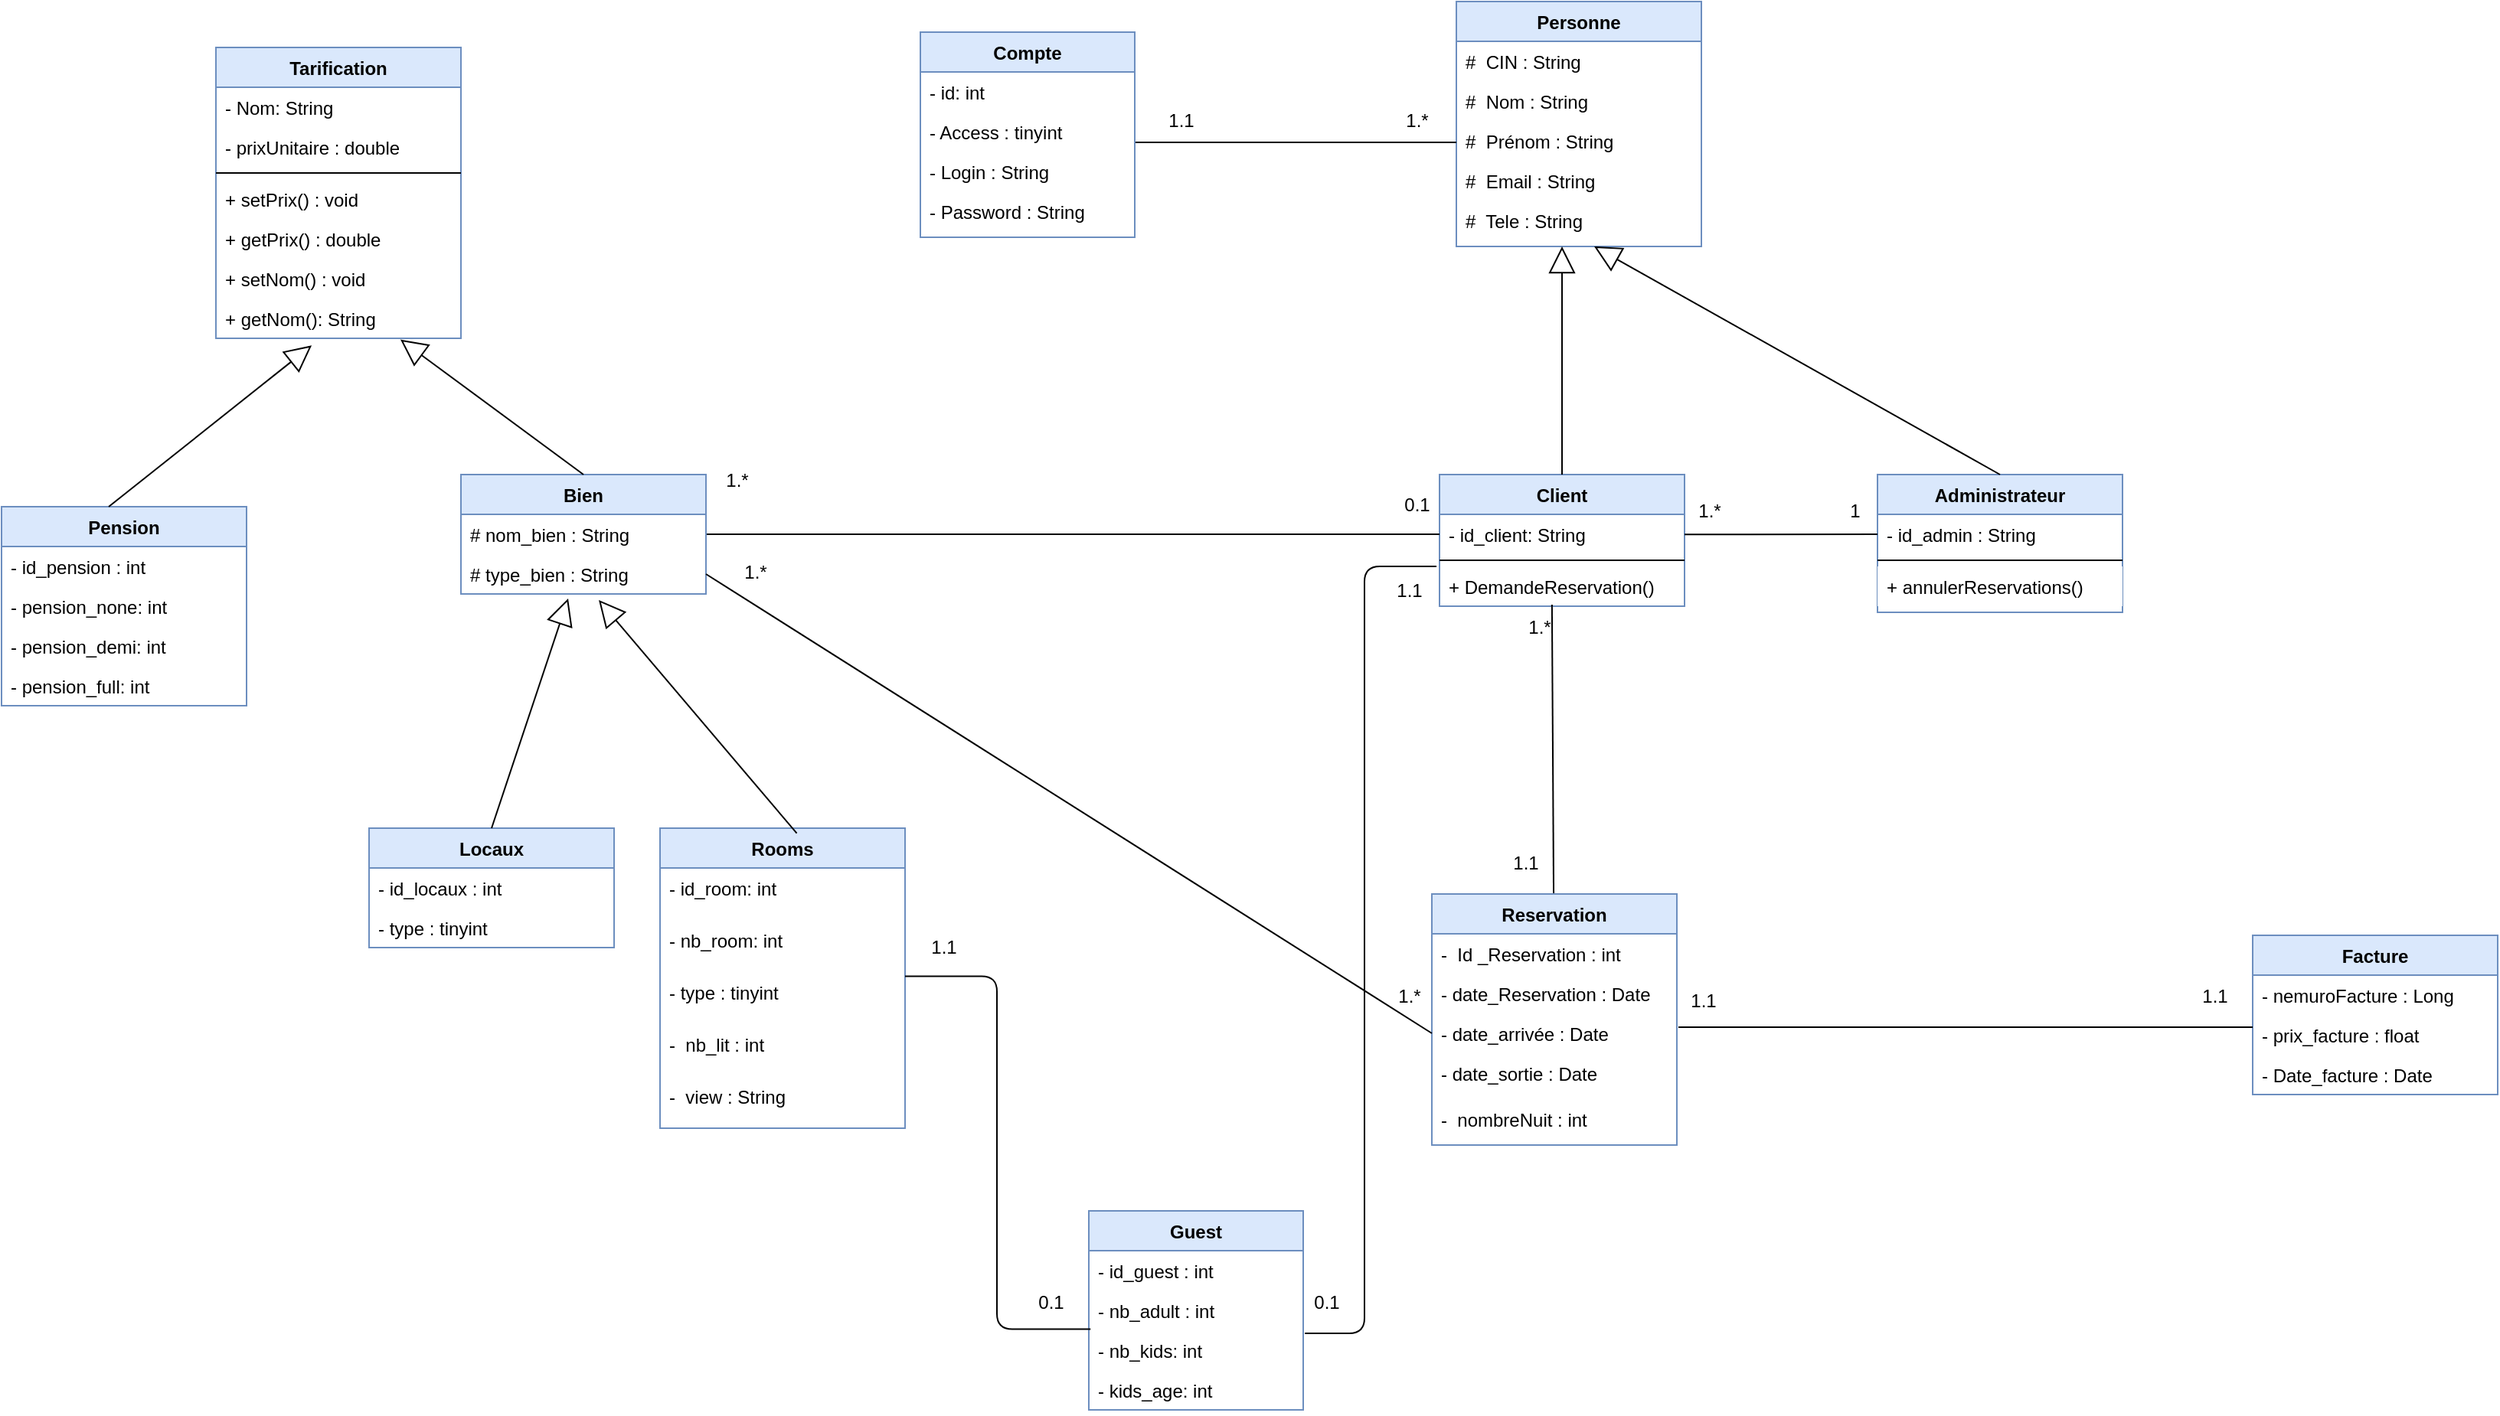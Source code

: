 <mxfile version="14.1.8" type="device"><diagram id="C5RBs43oDa-KdzZeNtuy" name="Page-1"><mxGraphModel dx="2303" dy="627" grid="1" gridSize="10" guides="1" tooltips="1" connect="1" arrows="1" fold="1" page="1" pageScale="1" pageWidth="827" pageHeight="1169" math="0" shadow="0"><root><mxCell id="WIyWlLk6GJQsqaUBKTNV-0"/><mxCell id="WIyWlLk6GJQsqaUBKTNV-1" parent="WIyWlLk6GJQsqaUBKTNV-0"/><mxCell id="zkfFHV4jXpPFQw0GAbJ--0" value="Personne" style="swimlane;fontStyle=1;align=center;verticalAlign=top;childLayout=stackLayout;horizontal=1;startSize=26;horizontalStack=0;resizeParent=1;resizeLast=0;collapsible=1;marginBottom=0;rounded=0;shadow=0;strokeWidth=1;fillColor=#dae8fc;strokeColor=#6c8ebf;" parent="WIyWlLk6GJQsqaUBKTNV-1" vertex="1"><mxGeometry x="140" y="50" width="160" height="160" as="geometry"><mxRectangle x="230" y="140" width="160" height="26" as="alternateBounds"/></mxGeometry></mxCell><mxCell id="zkfFHV4jXpPFQw0GAbJ--1" value="#  CIN : String" style="text;align=left;verticalAlign=top;spacingLeft=4;spacingRight=4;overflow=hidden;rotatable=0;points=[[0,0.5],[1,0.5]];portConstraint=eastwest;" parent="zkfFHV4jXpPFQw0GAbJ--0" vertex="1"><mxGeometry y="26" width="160" height="26" as="geometry"/></mxCell><mxCell id="zkfFHV4jXpPFQw0GAbJ--2" value="#  Nom : String" style="text;align=left;verticalAlign=top;spacingLeft=4;spacingRight=4;overflow=hidden;rotatable=0;points=[[0,0.5],[1,0.5]];portConstraint=eastwest;rounded=0;shadow=0;html=0;" parent="zkfFHV4jXpPFQw0GAbJ--0" vertex="1"><mxGeometry y="52" width="160" height="26" as="geometry"/></mxCell><mxCell id="436KgApYh90FKq4okUpP-12" value="#  Prénom : String" style="text;align=left;verticalAlign=top;spacingLeft=4;spacingRight=4;overflow=hidden;rotatable=0;points=[[0,0.5],[1,0.5]];portConstraint=eastwest;rounded=0;shadow=0;html=0;" parent="zkfFHV4jXpPFQw0GAbJ--0" vertex="1"><mxGeometry y="78" width="160" height="26" as="geometry"/></mxCell><mxCell id="436KgApYh90FKq4okUpP-13" value="#  Email : String " style="text;align=left;verticalAlign=top;spacingLeft=4;spacingRight=4;overflow=hidden;rotatable=0;points=[[0,0.5],[1,0.5]];portConstraint=eastwest;rounded=0;shadow=0;html=0;" parent="zkfFHV4jXpPFQw0GAbJ--0" vertex="1"><mxGeometry y="104" width="160" height="26" as="geometry"/></mxCell><mxCell id="zkfFHV4jXpPFQw0GAbJ--3" value="#  Tele : String" style="text;align=left;verticalAlign=top;spacingLeft=4;spacingRight=4;overflow=hidden;rotatable=0;points=[[0,0.5],[1,0.5]];portConstraint=eastwest;rounded=0;shadow=0;html=0;" parent="zkfFHV4jXpPFQw0GAbJ--0" vertex="1"><mxGeometry y="130" width="160" height="20" as="geometry"/></mxCell><mxCell id="zkfFHV4jXpPFQw0GAbJ--6" value="Administrateur" style="swimlane;fontStyle=1;align=center;verticalAlign=top;childLayout=stackLayout;horizontal=1;startSize=26;horizontalStack=0;resizeParent=1;resizeLast=0;collapsible=1;marginBottom=0;rounded=0;shadow=0;strokeWidth=1;fillColor=#dae8fc;strokeColor=#6c8ebf;" parent="WIyWlLk6GJQsqaUBKTNV-1" vertex="1"><mxGeometry x="415" y="359" width="160" height="90" as="geometry"><mxRectangle x="130" y="380" width="160" height="26" as="alternateBounds"/></mxGeometry></mxCell><mxCell id="zkfFHV4jXpPFQw0GAbJ--7" value="- id_admin : String" style="text;align=left;verticalAlign=top;spacingLeft=4;spacingRight=4;overflow=hidden;rotatable=0;points=[[0,0.5],[1,0.5]];portConstraint=eastwest;" parent="zkfFHV4jXpPFQw0GAbJ--6" vertex="1"><mxGeometry y="26" width="160" height="26" as="geometry"/></mxCell><mxCell id="zkfFHV4jXpPFQw0GAbJ--9" value="" style="line;html=1;strokeWidth=1;align=left;verticalAlign=middle;spacingTop=-1;spacingLeft=3;spacingRight=3;rotatable=0;labelPosition=right;points=[];portConstraint=eastwest;" parent="zkfFHV4jXpPFQw0GAbJ--6" vertex="1"><mxGeometry y="52" width="160" height="8" as="geometry"/></mxCell><mxCell id="zkfFHV4jXpPFQw0GAbJ--10" value="+ annulerReservations()" style="text;align=left;verticalAlign=top;spacingLeft=4;spacingRight=4;overflow=hidden;rotatable=0;points=[[0,0.5],[1,0.5]];portConstraint=eastwest;fontStyle=0;fillColor=#ffffff;" parent="zkfFHV4jXpPFQw0GAbJ--6" vertex="1"><mxGeometry y="60" width="160" height="26" as="geometry"/></mxCell><mxCell id="zkfFHV4jXpPFQw0GAbJ--12" value="" style="endArrow=block;endFill=0;shadow=0;strokeWidth=1;rounded=0;elbow=vertical;exitX=0.5;exitY=0;exitDx=0;exitDy=0;endSize=15;startSize=6;" parent="WIyWlLk6GJQsqaUBKTNV-1" source="zkfFHV4jXpPFQw0GAbJ--6" edge="1"><mxGeometry width="160" relative="1" as="geometry"><mxPoint x="120" y="133" as="sourcePoint"/><mxPoint x="230" y="210" as="targetPoint"/></mxGeometry></mxCell><mxCell id="436KgApYh90FKq4okUpP-15" value="" style="line;strokeWidth=1;fillColor=none;align=left;verticalAlign=middle;spacingTop=-1;spacingLeft=3;spacingRight=3;rotatable=0;labelPosition=right;points=[];portConstraint=eastwest;" parent="WIyWlLk6GJQsqaUBKTNV-1" vertex="1"><mxGeometry x="-70" y="138" width="210" height="8" as="geometry"/></mxCell><mxCell id="436KgApYh90FKq4okUpP-24" value="Compte" style="swimlane;fontStyle=1;childLayout=stackLayout;horizontal=1;startSize=26;fillColor=#dae8fc;horizontalStack=0;resizeParent=1;resizeParentMax=0;resizeLast=0;collapsible=1;marginBottom=0;strokeColor=#6c8ebf;" parent="WIyWlLk6GJQsqaUBKTNV-1" vertex="1"><mxGeometry x="-210" y="70" width="140" height="134" as="geometry"/></mxCell><mxCell id="436KgApYh90FKq4okUpP-25" value="- id: int" style="text;strokeColor=none;fillColor=none;align=left;verticalAlign=top;spacingLeft=4;spacingRight=4;overflow=hidden;rotatable=0;points=[[0,0.5],[1,0.5]];portConstraint=eastwest;" parent="436KgApYh90FKq4okUpP-24" vertex="1"><mxGeometry y="26" width="140" height="26" as="geometry"/></mxCell><mxCell id="436KgApYh90FKq4okUpP-26" value="- Access : tinyint" style="text;strokeColor=none;fillColor=none;align=left;verticalAlign=top;spacingLeft=4;spacingRight=4;overflow=hidden;rotatable=0;points=[[0,0.5],[1,0.5]];portConstraint=eastwest;" parent="436KgApYh90FKq4okUpP-24" vertex="1"><mxGeometry y="52" width="140" height="26" as="geometry"/></mxCell><mxCell id="436KgApYh90FKq4okUpP-32" value="- Login : String" style="text;strokeColor=none;fillColor=none;align=left;verticalAlign=top;spacingLeft=4;spacingRight=4;overflow=hidden;rotatable=0;points=[[0,0.5],[1,0.5]];portConstraint=eastwest;" parent="436KgApYh90FKq4okUpP-24" vertex="1"><mxGeometry y="78" width="140" height="26" as="geometry"/></mxCell><mxCell id="436KgApYh90FKq4okUpP-33" value="- Password : String" style="text;strokeColor=none;fillColor=none;align=left;verticalAlign=top;spacingLeft=4;spacingRight=4;overflow=hidden;rotatable=0;points=[[0,0.5],[1,0.5]];portConstraint=eastwest;" parent="436KgApYh90FKq4okUpP-24" vertex="1"><mxGeometry y="104" width="140" height="30" as="geometry"/></mxCell><mxCell id="436KgApYh90FKq4okUpP-42" value="Client" style="swimlane;fontStyle=1;align=center;verticalAlign=top;childLayout=stackLayout;horizontal=1;startSize=26;horizontalStack=0;resizeParent=1;resizeParentMax=0;resizeLast=0;collapsible=1;marginBottom=0;strokeColor=#6c8ebf;fillColor=#dae8fc;" parent="WIyWlLk6GJQsqaUBKTNV-1" vertex="1"><mxGeometry x="129" y="359" width="160" height="86" as="geometry"/></mxCell><mxCell id="436KgApYh90FKq4okUpP-43" value="- id_client: String" style="text;strokeColor=none;fillColor=none;align=left;verticalAlign=top;spacingLeft=4;spacingRight=4;overflow=hidden;rotatable=0;points=[[0,0.5],[1,0.5]];portConstraint=eastwest;" parent="436KgApYh90FKq4okUpP-42" vertex="1"><mxGeometry y="26" width="160" height="26" as="geometry"/></mxCell><mxCell id="436KgApYh90FKq4okUpP-44" value="" style="line;strokeWidth=1;fillColor=none;align=left;verticalAlign=middle;spacingTop=-1;spacingLeft=3;spacingRight=3;rotatable=0;labelPosition=right;points=[];portConstraint=eastwest;" parent="436KgApYh90FKq4okUpP-42" vertex="1"><mxGeometry y="52" width="160" height="8" as="geometry"/></mxCell><mxCell id="436KgApYh90FKq4okUpP-45" value="+ DemandeReservation()" style="text;align=left;verticalAlign=top;spacingLeft=4;spacingRight=4;overflow=hidden;rotatable=0;points=[[0,0.5],[1,0.5]];portConstraint=eastwest;" parent="436KgApYh90FKq4okUpP-42" vertex="1"><mxGeometry y="60" width="160" height="26" as="geometry"/></mxCell><mxCell id="436KgApYh90FKq4okUpP-46" value="1.1" style="text;html=1;resizable=0;autosize=1;align=center;verticalAlign=middle;points=[];fillColor=none;strokeColor=none;rounded=0;" parent="WIyWlLk6GJQsqaUBKTNV-1" vertex="1"><mxGeometry x="-55" y="118" width="30" height="20" as="geometry"/></mxCell><mxCell id="436KgApYh90FKq4okUpP-47" value="1.*" style="text;html=1;resizable=0;autosize=1;align=center;verticalAlign=middle;points=[];fillColor=none;strokeColor=none;rounded=0;" parent="WIyWlLk6GJQsqaUBKTNV-1" vertex="1"><mxGeometry x="99" y="118" width="30" height="20" as="geometry"/></mxCell><mxCell id="436KgApYh90FKq4okUpP-126" style="rounded=0;orthogonalLoop=1;jettySize=auto;html=1;entryX=0.459;entryY=0.962;entryDx=0;entryDy=0;entryPerimeter=0;endArrow=none;endFill=0;" parent="WIyWlLk6GJQsqaUBKTNV-1" source="436KgApYh90FKq4okUpP-50" target="436KgApYh90FKq4okUpP-45" edge="1"><mxGeometry relative="1" as="geometry"><mxPoint x="174" y="530" as="targetPoint"/></mxGeometry></mxCell><mxCell id="436KgApYh90FKq4okUpP-50" value="Reservation" style="swimlane;fontStyle=1;align=center;verticalAlign=top;childLayout=stackLayout;horizontal=1;startSize=26;horizontalStack=0;resizeParent=1;resizeParentMax=0;resizeLast=0;collapsible=1;marginBottom=0;strokeColor=#6c8ebf;fillColor=#dae8fc;" parent="WIyWlLk6GJQsqaUBKTNV-1" vertex="1"><mxGeometry x="124" y="633" width="160" height="164" as="geometry"/></mxCell><mxCell id="436KgApYh90FKq4okUpP-56" value="-  Id _Reservation : int" style="text;strokeColor=none;fillColor=none;align=left;verticalAlign=top;spacingLeft=4;spacingRight=4;overflow=hidden;rotatable=0;points=[[0,0.5],[1,0.5]];portConstraint=eastwest;" parent="436KgApYh90FKq4okUpP-50" vertex="1"><mxGeometry y="26" width="160" height="26" as="geometry"/></mxCell><mxCell id="436KgApYh90FKq4okUpP-55" value="- date_Reservation : Date" style="text;strokeColor=none;fillColor=none;align=left;verticalAlign=top;spacingLeft=4;spacingRight=4;overflow=hidden;rotatable=0;points=[[0,0.5],[1,0.5]];portConstraint=eastwest;" parent="436KgApYh90FKq4okUpP-50" vertex="1"><mxGeometry y="52" width="160" height="26" as="geometry"/></mxCell><mxCell id="436KgApYh90FKq4okUpP-54" value="- date_arrivée : Date" style="text;strokeColor=none;fillColor=none;align=left;verticalAlign=top;spacingLeft=4;spacingRight=4;overflow=hidden;rotatable=0;points=[[0,0.5],[1,0.5]];portConstraint=eastwest;" parent="436KgApYh90FKq4okUpP-50" vertex="1"><mxGeometry y="78" width="160" height="26" as="geometry"/></mxCell><mxCell id="436KgApYh90FKq4okUpP-51" value="- date_sortie : Date" style="text;strokeColor=none;fillColor=none;align=left;verticalAlign=top;spacingLeft=4;spacingRight=4;overflow=hidden;rotatable=0;points=[[0,0.5],[1,0.5]];portConstraint=eastwest;" parent="436KgApYh90FKq4okUpP-50" vertex="1"><mxGeometry y="104" width="160" height="30" as="geometry"/></mxCell><mxCell id="436KgApYh90FKq4okUpP-90" value="-  nombreNuit : int" style="text;strokeColor=none;fillColor=none;align=left;verticalAlign=top;spacingLeft=4;spacingRight=4;overflow=hidden;rotatable=0;points=[[0,0.5],[1,0.5]];portConstraint=eastwest;" parent="436KgApYh90FKq4okUpP-50" vertex="1"><mxGeometry y="134" width="160" height="30" as="geometry"/></mxCell><mxCell id="436KgApYh90FKq4okUpP-61" value="Rooms" style="swimlane;fontStyle=1;align=center;verticalAlign=top;childLayout=stackLayout;horizontal=1;startSize=26;horizontalStack=0;resizeParent=1;resizeParentMax=0;resizeLast=0;collapsible=1;marginBottom=0;strokeColor=#6c8ebf;fillColor=#dae8fc;" parent="WIyWlLk6GJQsqaUBKTNV-1" vertex="1"><mxGeometry x="-380" y="590" width="160" height="196" as="geometry"/></mxCell><mxCell id="436KgApYh90FKq4okUpP-62" value="- id_room: int " style="text;strokeColor=none;fillColor=none;align=left;verticalAlign=top;spacingLeft=4;spacingRight=4;overflow=hidden;rotatable=0;points=[[0,0.5],[1,0.5]];portConstraint=eastwest;" parent="436KgApYh90FKq4okUpP-61" vertex="1"><mxGeometry y="26" width="160" height="34" as="geometry"/></mxCell><mxCell id="436KgApYh90FKq4okUpP-131" value="- nb_room: int " style="text;strokeColor=none;fillColor=none;align=left;verticalAlign=top;spacingLeft=4;spacingRight=4;overflow=hidden;rotatable=0;points=[[0,0.5],[1,0.5]];portConstraint=eastwest;" parent="436KgApYh90FKq4okUpP-61" vertex="1"><mxGeometry y="60" width="160" height="34" as="geometry"/></mxCell><mxCell id="436KgApYh90FKq4okUpP-106" value="- type : tinyint" style="text;strokeColor=none;fillColor=none;align=left;verticalAlign=top;spacingLeft=4;spacingRight=4;overflow=hidden;rotatable=0;points=[[0,0.5],[1,0.5]];portConstraint=eastwest;" parent="436KgApYh90FKq4okUpP-61" vertex="1"><mxGeometry y="94" width="160" height="34" as="geometry"/></mxCell><mxCell id="436KgApYh90FKq4okUpP-108" value="-  nb_lit : int " style="text;strokeColor=none;fillColor=none;align=left;verticalAlign=top;spacingLeft=4;spacingRight=4;overflow=hidden;rotatable=0;points=[[0,0.5],[1,0.5]];portConstraint=eastwest;" parent="436KgApYh90FKq4okUpP-61" vertex="1"><mxGeometry y="128" width="160" height="34" as="geometry"/></mxCell><mxCell id="436KgApYh90FKq4okUpP-105" value="-  view : String " style="text;strokeColor=none;fillColor=none;align=left;verticalAlign=top;spacingLeft=4;spacingRight=4;overflow=hidden;rotatable=0;points=[[0,0.5],[1,0.5]];portConstraint=eastwest;" parent="436KgApYh90FKq4okUpP-61" vertex="1"><mxGeometry y="162" width="160" height="34" as="geometry"/></mxCell><mxCell id="436KgApYh90FKq4okUpP-69" value="Pension" style="swimlane;fontStyle=1;align=center;verticalAlign=top;childLayout=stackLayout;horizontal=1;startSize=26;horizontalStack=0;resizeParent=1;resizeParentMax=0;resizeLast=0;collapsible=1;marginBottom=0;strokeColor=#6c8ebf;fillColor=#dae8fc;" parent="WIyWlLk6GJQsqaUBKTNV-1" vertex="1"><mxGeometry x="-810" y="380" width="160" height="130" as="geometry"/></mxCell><mxCell id="436KgApYh90FKq4okUpP-70" value="- id_pension : int" style="text;strokeColor=none;fillColor=none;align=left;verticalAlign=top;spacingLeft=4;spacingRight=4;overflow=hidden;rotatable=0;points=[[0,0.5],[1,0.5]];portConstraint=eastwest;" parent="436KgApYh90FKq4okUpP-69" vertex="1"><mxGeometry y="26" width="160" height="26" as="geometry"/></mxCell><mxCell id="436KgApYh90FKq4okUpP-111" value="- pension_none: int" style="text;strokeColor=none;fillColor=none;align=left;verticalAlign=top;spacingLeft=4;spacingRight=4;overflow=hidden;rotatable=0;points=[[0,0.5],[1,0.5]];portConstraint=eastwest;" parent="436KgApYh90FKq4okUpP-69" vertex="1"><mxGeometry y="52" width="160" height="26" as="geometry"/></mxCell><mxCell id="436KgApYh90FKq4okUpP-112" value="- pension_demi: int" style="text;strokeColor=none;fillColor=none;align=left;verticalAlign=top;spacingLeft=4;spacingRight=4;overflow=hidden;rotatable=0;points=[[0,0.5],[1,0.5]];portConstraint=eastwest;" parent="436KgApYh90FKq4okUpP-69" vertex="1"><mxGeometry y="78" width="160" height="26" as="geometry"/></mxCell><mxCell id="436KgApYh90FKq4okUpP-113" value="- pension_full: int" style="text;strokeColor=none;fillColor=none;align=left;verticalAlign=top;spacingLeft=4;spacingRight=4;overflow=hidden;rotatable=0;points=[[0,0.5],[1,0.5]];portConstraint=eastwest;" parent="436KgApYh90FKq4okUpP-69" vertex="1"><mxGeometry y="104" width="160" height="26" as="geometry"/></mxCell><mxCell id="436KgApYh90FKq4okUpP-96" value="" style="endArrow=block;endFill=0;shadow=0;strokeWidth=1;rounded=0;elbow=vertical;exitX=0.5;exitY=0;exitDx=0;exitDy=0;endSize=15;" parent="WIyWlLk6GJQsqaUBKTNV-1" source="436KgApYh90FKq4okUpP-42" edge="1"><mxGeometry width="160" relative="1" as="geometry"><mxPoint x="340.005" y="390" as="sourcePoint"/><mxPoint x="209" y="210" as="targetPoint"/></mxGeometry></mxCell><mxCell id="436KgApYh90FKq4okUpP-97" value="Locaux" style="swimlane;fontStyle=1;align=center;verticalAlign=top;childLayout=stackLayout;horizontal=1;startSize=26;horizontalStack=0;resizeParent=1;resizeParentMax=0;resizeLast=0;collapsible=1;marginBottom=0;strokeColor=#6c8ebf;fillColor=#dae8fc;" parent="WIyWlLk6GJQsqaUBKTNV-1" vertex="1"><mxGeometry x="-570" y="590" width="160" height="78" as="geometry"/></mxCell><mxCell id="436KgApYh90FKq4okUpP-98" value="- id_locaux : int" style="text;strokeColor=none;fillColor=none;align=left;verticalAlign=top;spacingLeft=4;spacingRight=4;overflow=hidden;rotatable=0;points=[[0,0.5],[1,0.5]];portConstraint=eastwest;" parent="436KgApYh90FKq4okUpP-97" vertex="1"><mxGeometry y="26" width="160" height="26" as="geometry"/></mxCell><mxCell id="436KgApYh90FKq4okUpP-110" value="- type : tinyint" style="text;strokeColor=none;fillColor=none;align=left;verticalAlign=top;spacingLeft=4;spacingRight=4;overflow=hidden;rotatable=0;points=[[0,0.5],[1,0.5]];portConstraint=eastwest;" parent="436KgApYh90FKq4okUpP-97" vertex="1"><mxGeometry y="52" width="160" height="26" as="geometry"/></mxCell><mxCell id="436KgApYh90FKq4okUpP-101" value="Tarification" style="swimlane;fontStyle=1;align=center;verticalAlign=top;childLayout=stackLayout;horizontal=1;startSize=26;horizontalStack=0;resizeParent=1;resizeParentMax=0;resizeLast=0;collapsible=1;marginBottom=0;strokeColor=#6c8ebf;fillColor=#dae8fc;" parent="WIyWlLk6GJQsqaUBKTNV-1" vertex="1"><mxGeometry x="-670" y="80" width="160" height="190" as="geometry"/></mxCell><mxCell id="436KgApYh90FKq4okUpP-102" value="- Nom: String" style="text;strokeColor=none;fillColor=none;align=left;verticalAlign=top;spacingLeft=4;spacingRight=4;overflow=hidden;rotatable=0;points=[[0,0.5],[1,0.5]];portConstraint=eastwest;" parent="436KgApYh90FKq4okUpP-101" vertex="1"><mxGeometry y="26" width="160" height="26" as="geometry"/></mxCell><mxCell id="436KgApYh90FKq4okUpP-221" value="- prixUnitaire : double" style="text;strokeColor=none;fillColor=none;align=left;verticalAlign=top;spacingLeft=4;spacingRight=4;overflow=hidden;rotatable=0;points=[[0,0.5],[1,0.5]];portConstraint=eastwest;" parent="436KgApYh90FKq4okUpP-101" vertex="1"><mxGeometry y="52" width="160" height="26" as="geometry"/></mxCell><mxCell id="436KgApYh90FKq4okUpP-103" value="" style="line;strokeWidth=1;fillColor=none;align=left;verticalAlign=middle;spacingTop=-1;spacingLeft=3;spacingRight=3;rotatable=0;labelPosition=right;points=[];portConstraint=eastwest;" parent="436KgApYh90FKq4okUpP-101" vertex="1"><mxGeometry y="78" width="160" height="8" as="geometry"/></mxCell><mxCell id="436KgApYh90FKq4okUpP-104" value="+ setPrix() : void " style="text;strokeColor=none;fillColor=none;align=left;verticalAlign=top;spacingLeft=4;spacingRight=4;overflow=hidden;rotatable=0;points=[[0,0.5],[1,0.5]];portConstraint=eastwest;" parent="436KgApYh90FKq4okUpP-101" vertex="1"><mxGeometry y="86" width="160" height="26" as="geometry"/></mxCell><mxCell id="436KgApYh90FKq4okUpP-229" value="+ getPrix() : double" style="text;strokeColor=none;fillColor=none;align=left;verticalAlign=top;spacingLeft=4;spacingRight=4;overflow=hidden;rotatable=0;points=[[0,0.5],[1,0.5]];portConstraint=eastwest;" parent="436KgApYh90FKq4okUpP-101" vertex="1"><mxGeometry y="112" width="160" height="26" as="geometry"/></mxCell><mxCell id="436KgApYh90FKq4okUpP-228" value="+ setNom() : void " style="text;strokeColor=none;fillColor=none;align=left;verticalAlign=top;spacingLeft=4;spacingRight=4;overflow=hidden;rotatable=0;points=[[0,0.5],[1,0.5]];portConstraint=eastwest;" parent="436KgApYh90FKq4okUpP-101" vertex="1"><mxGeometry y="138" width="160" height="26" as="geometry"/></mxCell><mxCell id="436KgApYh90FKq4okUpP-222" value="+ getNom(): String" style="text;strokeColor=none;fillColor=none;align=left;verticalAlign=top;spacingLeft=4;spacingRight=4;overflow=hidden;rotatable=0;points=[[0,0.5],[1,0.5]];portConstraint=eastwest;" parent="436KgApYh90FKq4okUpP-101" vertex="1"><mxGeometry y="164" width="160" height="26" as="geometry"/></mxCell><mxCell id="436KgApYh90FKq4okUpP-114" value="Guest" style="swimlane;fontStyle=1;align=center;verticalAlign=top;childLayout=stackLayout;horizontal=1;startSize=26;horizontalStack=0;resizeParent=1;resizeParentMax=0;resizeLast=0;collapsible=1;marginBottom=0;strokeColor=#6c8ebf;fillColor=#dae8fc;" parent="WIyWlLk6GJQsqaUBKTNV-1" vertex="1"><mxGeometry x="-100" y="840" width="140" height="130" as="geometry"/></mxCell><mxCell id="436KgApYh90FKq4okUpP-115" value="- id_guest : int" style="text;strokeColor=none;fillColor=none;align=left;verticalAlign=top;spacingLeft=4;spacingRight=4;overflow=hidden;rotatable=0;points=[[0,0.5],[1,0.5]];portConstraint=eastwest;" parent="436KgApYh90FKq4okUpP-114" vertex="1"><mxGeometry y="26" width="140" height="26" as="geometry"/></mxCell><mxCell id="436KgApYh90FKq4okUpP-226" value="- nb_adult : int" style="text;strokeColor=none;fillColor=none;align=left;verticalAlign=top;spacingLeft=4;spacingRight=4;overflow=hidden;rotatable=0;points=[[0,0.5],[1,0.5]];portConstraint=eastwest;" parent="436KgApYh90FKq4okUpP-114" vertex="1"><mxGeometry y="52" width="140" height="26" as="geometry"/></mxCell><mxCell id="436KgApYh90FKq4okUpP-225" value="- nb_kids: int" style="text;strokeColor=none;fillColor=none;align=left;verticalAlign=top;spacingLeft=4;spacingRight=4;overflow=hidden;rotatable=0;points=[[0,0.5],[1,0.5]];portConstraint=eastwest;" parent="436KgApYh90FKq4okUpP-114" vertex="1"><mxGeometry y="78" width="140" height="26" as="geometry"/></mxCell><mxCell id="436KgApYh90FKq4okUpP-227" value="- kids_age: int" style="text;strokeColor=none;fillColor=none;align=left;verticalAlign=top;spacingLeft=4;spacingRight=4;overflow=hidden;rotatable=0;points=[[0,0.5],[1,0.5]];portConstraint=eastwest;" parent="436KgApYh90FKq4okUpP-114" vertex="1"><mxGeometry y="104" width="140" height="26" as="geometry"/></mxCell><mxCell id="436KgApYh90FKq4okUpP-118" value="Facture" style="swimlane;fontStyle=1;align=center;verticalAlign=top;childLayout=stackLayout;horizontal=1;startSize=26;horizontalStack=0;resizeParent=1;resizeParentMax=0;resizeLast=0;collapsible=1;marginBottom=0;strokeColor=#6c8ebf;fillColor=#dae8fc;" parent="WIyWlLk6GJQsqaUBKTNV-1" vertex="1"><mxGeometry x="660" y="660" width="160" height="104" as="geometry"/></mxCell><mxCell id="436KgApYh90FKq4okUpP-119" value="- nemuroFacture : Long" style="text;strokeColor=none;fillColor=none;align=left;verticalAlign=top;spacingLeft=4;spacingRight=4;overflow=hidden;rotatable=0;points=[[0,0.5],[1,0.5]];portConstraint=eastwest;" parent="436KgApYh90FKq4okUpP-118" vertex="1"><mxGeometry y="26" width="160" height="26" as="geometry"/></mxCell><mxCell id="436KgApYh90FKq4okUpP-207" value="- prix_facture : float" style="text;strokeColor=none;fillColor=none;align=left;verticalAlign=top;spacingLeft=4;spacingRight=4;overflow=hidden;rotatable=0;points=[[0,0.5],[1,0.5]];portConstraint=eastwest;" parent="436KgApYh90FKq4okUpP-118" vertex="1"><mxGeometry y="52" width="160" height="26" as="geometry"/></mxCell><mxCell id="436KgApYh90FKq4okUpP-209" value="- Date_facture : Date" style="text;strokeColor=none;fillColor=none;align=left;verticalAlign=top;spacingLeft=4;spacingRight=4;overflow=hidden;rotatable=0;points=[[0,0.5],[1,0.5]];portConstraint=eastwest;" parent="436KgApYh90FKq4okUpP-118" vertex="1"><mxGeometry y="78" width="160" height="26" as="geometry"/></mxCell><mxCell id="436KgApYh90FKq4okUpP-127" value="1.1" style="text;html=1;resizable=0;autosize=1;align=center;verticalAlign=middle;points=[];fillColor=none;strokeColor=none;rounded=0;shadow=0;sketch=0;" parent="WIyWlLk6GJQsqaUBKTNV-1" vertex="1"><mxGeometry x="170" y="603" width="30" height="20" as="geometry"/></mxCell><mxCell id="436KgApYh90FKq4okUpP-128" value="1.*" style="text;html=1;resizable=0;autosize=1;align=center;verticalAlign=middle;points=[];fillColor=none;strokeColor=none;rounded=0;shadow=0;sketch=0;" parent="WIyWlLk6GJQsqaUBKTNV-1" vertex="1"><mxGeometry x="179" y="449" width="30" height="20" as="geometry"/></mxCell><mxCell id="436KgApYh90FKq4okUpP-136" value="" style="endArrow=none;endFill=0;endSize=12;html=1;strokeColor=#000000;entryX=0;entryY=0.5;entryDx=0;entryDy=0;exitX=1;exitY=0.5;exitDx=0;exitDy=0;" parent="WIyWlLk6GJQsqaUBKTNV-1" source="436KgApYh90FKq4okUpP-140" target="436KgApYh90FKq4okUpP-43" edge="1"><mxGeometry width="160" relative="1" as="geometry"><mxPoint x="-87" y="406" as="sourcePoint"/><mxPoint x="100" y="521.29" as="targetPoint"/></mxGeometry></mxCell><mxCell id="436KgApYh90FKq4okUpP-137" value="1.*" style="text;html=1;resizable=0;autosize=1;align=center;verticalAlign=middle;points=[];fillColor=none;strokeColor=none;rounded=0;shadow=0;sketch=0;" parent="WIyWlLk6GJQsqaUBKTNV-1" vertex="1"><mxGeometry x="-345" y="353" width="30" height="20" as="geometry"/></mxCell><mxCell id="436KgApYh90FKq4okUpP-138" value="0.1" style="text;html=1;resizable=0;autosize=1;align=center;verticalAlign=middle;points=[];fillColor=none;strokeColor=none;rounded=0;shadow=0;sketch=0;" parent="WIyWlLk6GJQsqaUBKTNV-1" vertex="1"><mxGeometry x="99" y="369" width="30" height="20" as="geometry"/></mxCell><mxCell id="436KgApYh90FKq4okUpP-140" value="Bien" style="swimlane;fontStyle=1;align=center;verticalAlign=top;childLayout=stackLayout;horizontal=1;startSize=26;horizontalStack=0;resizeParent=1;resizeParentMax=0;resizeLast=0;collapsible=1;marginBottom=0;shadow=0;sketch=0;strokeColor=#6c8ebf;fillColor=#dae8fc;" parent="WIyWlLk6GJQsqaUBKTNV-1" vertex="1"><mxGeometry x="-510" y="359" width="160" height="78" as="geometry"/></mxCell><mxCell id="436KgApYh90FKq4okUpP-141" value="# nom_bien : String&#10;" style="text;strokeColor=none;fillColor=none;align=left;verticalAlign=top;spacingLeft=4;spacingRight=4;overflow=hidden;rotatable=0;points=[[0,0.5],[1,0.5]];portConstraint=eastwest;" parent="436KgApYh90FKq4okUpP-140" vertex="1"><mxGeometry y="26" width="160" height="26" as="geometry"/></mxCell><mxCell id="436KgApYh90FKq4okUpP-144" value="# type_bien : String&#10;" style="text;strokeColor=none;fillColor=none;align=left;verticalAlign=top;spacingLeft=4;spacingRight=4;overflow=hidden;rotatable=0;points=[[0,0.5],[1,0.5]];portConstraint=eastwest;" parent="436KgApYh90FKq4okUpP-140" vertex="1"><mxGeometry y="52" width="160" height="26" as="geometry"/></mxCell><mxCell id="436KgApYh90FKq4okUpP-152" value="" style="endArrow=block;endFill=0;shadow=0;strokeWidth=1;rounded=0;elbow=vertical;exitX=0.5;exitY=0;exitDx=0;exitDy=0;endSize=15;" parent="WIyWlLk6GJQsqaUBKTNV-1" source="436KgApYh90FKq4okUpP-97" edge="1"><mxGeometry width="160" relative="1" as="geometry"><mxPoint x="-41" y="400" as="sourcePoint"/><mxPoint x="-440" y="440" as="targetPoint"/></mxGeometry></mxCell><mxCell id="436KgApYh90FKq4okUpP-153" value="" style="endArrow=block;endFill=0;shadow=0;strokeWidth=1;rounded=0;elbow=vertical;exitX=0.558;exitY=0.017;exitDx=0;exitDy=0;endSize=15;exitPerimeter=0;" parent="WIyWlLk6GJQsqaUBKTNV-1" source="436KgApYh90FKq4okUpP-61" edge="1"><mxGeometry width="160" relative="1" as="geometry"><mxPoint x="-450.0" y="550.0" as="sourcePoint"/><mxPoint x="-420" y="441" as="targetPoint"/></mxGeometry></mxCell><mxCell id="436KgApYh90FKq4okUpP-156" value="" style="endArrow=none;endFill=0;endSize=12;html=1;strokeColor=#000000;entryX=0;entryY=0.5;entryDx=0;entryDy=0;exitX=1;exitY=0.5;exitDx=0;exitDy=0;" parent="WIyWlLk6GJQsqaUBKTNV-1" source="436KgApYh90FKq4okUpP-144" target="436KgApYh90FKq4okUpP-54" edge="1"><mxGeometry width="160" relative="1" as="geometry"><mxPoint x="-320.0" y="441" as="sourcePoint"/><mxPoint x="99.0" y="464" as="targetPoint"/></mxGeometry></mxCell><mxCell id="436KgApYh90FKq4okUpP-157" value="1.*" style="text;html=1;resizable=0;autosize=1;align=center;verticalAlign=middle;points=[];fillColor=none;strokeColor=none;rounded=0;shadow=0;sketch=0;" parent="WIyWlLk6GJQsqaUBKTNV-1" vertex="1"><mxGeometry x="-333" y="413" width="30" height="20" as="geometry"/></mxCell><mxCell id="436KgApYh90FKq4okUpP-158" value="1.*" style="text;html=1;resizable=0;autosize=1;align=center;verticalAlign=middle;points=[];fillColor=none;strokeColor=none;rounded=0;shadow=0;sketch=0;" parent="WIyWlLk6GJQsqaUBKTNV-1" vertex="1"><mxGeometry x="94" y="690" width="30" height="20" as="geometry"/></mxCell><mxCell id="436KgApYh90FKq4okUpP-211" style="rounded=0;orthogonalLoop=1;jettySize=auto;html=1;endArrow=none;endFill=0;exitX=0;exitY=0.5;exitDx=0;exitDy=0;entryX=-0.033;entryY=1.258;entryDx=0;entryDy=0;entryPerimeter=0;" parent="WIyWlLk6GJQsqaUBKTNV-1" source="zkfFHV4jXpPFQw0GAbJ--7" target="436KgApYh90FKq4okUpP-212" edge="1"><mxGeometry relative="1" as="geometry"><mxPoint x="270" y="390" as="targetPoint"/><mxPoint x="183.46" y="631" as="sourcePoint"/></mxGeometry></mxCell><mxCell id="436KgApYh90FKq4okUpP-212" value="1.*" style="text;html=1;resizable=0;autosize=1;align=center;verticalAlign=middle;points=[];fillColor=none;strokeColor=none;rounded=0;shadow=0;sketch=0;" parent="WIyWlLk6GJQsqaUBKTNV-1" vertex="1"><mxGeometry x="290" y="373" width="30" height="20" as="geometry"/></mxCell><mxCell id="436KgApYh90FKq4okUpP-214" value="1" style="text;html=1;resizable=0;autosize=1;align=center;verticalAlign=middle;points=[];fillColor=none;strokeColor=none;rounded=0;shadow=0;sketch=0;" parent="WIyWlLk6GJQsqaUBKTNV-1" vertex="1"><mxGeometry x="390" y="373" width="20" height="20" as="geometry"/></mxCell><mxCell id="436KgApYh90FKq4okUpP-218" value="" style="endArrow=none;endFill=0;endSize=12;html=1;strokeColor=#000000;strokeWidth=1;" parent="WIyWlLk6GJQsqaUBKTNV-1" edge="1"><mxGeometry width="160" relative="1" as="geometry"><mxPoint x="285" y="720" as="sourcePoint"/><mxPoint x="660" y="720" as="targetPoint"/></mxGeometry></mxCell><mxCell id="436KgApYh90FKq4okUpP-223" value="" style="endArrow=block;endFill=0;shadow=0;strokeWidth=1;rounded=0;elbow=vertical;endSize=15;entryX=0.391;entryY=1.179;entryDx=0;entryDy=0;entryPerimeter=0;" parent="WIyWlLk6GJQsqaUBKTNV-1" target="436KgApYh90FKq4okUpP-222" edge="1"><mxGeometry width="160" relative="1" as="geometry"><mxPoint x="-740" y="380" as="sourcePoint"/><mxPoint x="-600" y="220" as="targetPoint"/></mxGeometry></mxCell><mxCell id="436KgApYh90FKq4okUpP-224" value="" style="endArrow=block;endFill=0;shadow=0;strokeWidth=1;rounded=0;elbow=vertical;exitX=0.5;exitY=0;exitDx=0;exitDy=0;endSize=15;entryX=0.753;entryY=1.031;entryDx=0;entryDy=0;entryPerimeter=0;" parent="WIyWlLk6GJQsqaUBKTNV-1" source="436KgApYh90FKq4okUpP-140" target="436KgApYh90FKq4okUpP-222" edge="1"><mxGeometry width="160" relative="1" as="geometry"><mxPoint x="-736" y="380.51" as="sourcePoint"/><mxPoint x="-580" y="220" as="targetPoint"/></mxGeometry></mxCell><mxCell id="436KgApYh90FKq4okUpP-230" value="1.1" style="text;html=1;resizable=0;autosize=1;align=center;verticalAlign=middle;points=[];fillColor=none;strokeColor=none;rounded=0;shadow=0;sketch=0;" parent="WIyWlLk6GJQsqaUBKTNV-1" vertex="1"><mxGeometry x="286" y="693" width="30" height="20" as="geometry"/></mxCell><mxCell id="436KgApYh90FKq4okUpP-231" value="1.1" style="text;html=1;resizable=0;autosize=1;align=center;verticalAlign=middle;points=[];fillColor=none;strokeColor=none;rounded=0;shadow=0;sketch=0;" parent="WIyWlLk6GJQsqaUBKTNV-1" vertex="1"><mxGeometry x="620" y="690" width="30" height="20" as="geometry"/></mxCell><mxCell id="436KgApYh90FKq4okUpP-232" value="" style="endArrow=none;endFill=0;endSize=12;html=1;strokeColor=#000000;strokeWidth=1;edgeStyle=orthogonalEdgeStyle;entryX=0.008;entryY=-0.027;entryDx=0;entryDy=0;entryPerimeter=0;exitX=1;exitY=0.08;exitDx=0;exitDy=0;exitPerimeter=0;" parent="WIyWlLk6GJQsqaUBKTNV-1" source="436KgApYh90FKq4okUpP-106" target="436KgApYh90FKq4okUpP-225" edge="1"><mxGeometry width="160" relative="1" as="geometry"><mxPoint x="-470" y="930.0" as="sourcePoint"/><mxPoint x="-64" y="930.0" as="targetPoint"/><Array as="points"><mxPoint x="-160" y="687"/><mxPoint x="-160" y="917"/></Array></mxGeometry></mxCell><mxCell id="436KgApYh90FKq4okUpP-233" value="0.1" style="text;html=1;resizable=0;autosize=1;align=center;verticalAlign=middle;points=[];fillColor=none;strokeColor=none;rounded=0;shadow=0;sketch=0;" parent="WIyWlLk6GJQsqaUBKTNV-1" vertex="1"><mxGeometry x="-140" y="890" width="30" height="20" as="geometry"/></mxCell><mxCell id="436KgApYh90FKq4okUpP-234" value="1.1" style="text;html=1;resizable=0;autosize=1;align=center;verticalAlign=middle;points=[];fillColor=none;strokeColor=none;rounded=0;shadow=0;sketch=0;" parent="WIyWlLk6GJQsqaUBKTNV-1" vertex="1"><mxGeometry x="-210" y="658" width="30" height="20" as="geometry"/></mxCell><mxCell id="oPTnMnilUmjzo-2GgQ0R-0" value="" style="endArrow=none;endFill=0;endSize=12;html=1;strokeColor=#000000;strokeWidth=1;edgeStyle=orthogonalEdgeStyle;entryX=1.008;entryY=0.075;entryDx=0;entryDy=0;entryPerimeter=0;" parent="WIyWlLk6GJQsqaUBKTNV-1" target="436KgApYh90FKq4okUpP-225" edge="1"><mxGeometry width="160" relative="1" as="geometry"><mxPoint x="127" y="419" as="sourcePoint"/><mxPoint x="50" y="920" as="targetPoint"/><Array as="points"><mxPoint x="80" y="419"/><mxPoint x="80" y="920"/></Array></mxGeometry></mxCell><mxCell id="oPTnMnilUmjzo-2GgQ0R-1" value="1.1" style="text;html=1;resizable=0;autosize=1;align=center;verticalAlign=middle;points=[];fillColor=none;strokeColor=none;rounded=0;shadow=0;sketch=0;" parent="WIyWlLk6GJQsqaUBKTNV-1" vertex="1"><mxGeometry x="94" y="425" width="30" height="20" as="geometry"/></mxCell><mxCell id="oPTnMnilUmjzo-2GgQ0R-2" value="0.1" style="text;html=1;resizable=0;autosize=1;align=center;verticalAlign=middle;points=[];fillColor=none;strokeColor=none;rounded=0;shadow=0;sketch=0;" parent="WIyWlLk6GJQsqaUBKTNV-1" vertex="1"><mxGeometry x="40" y="890" width="30" height="20" as="geometry"/></mxCell></root></mxGraphModel></diagram></mxfile>